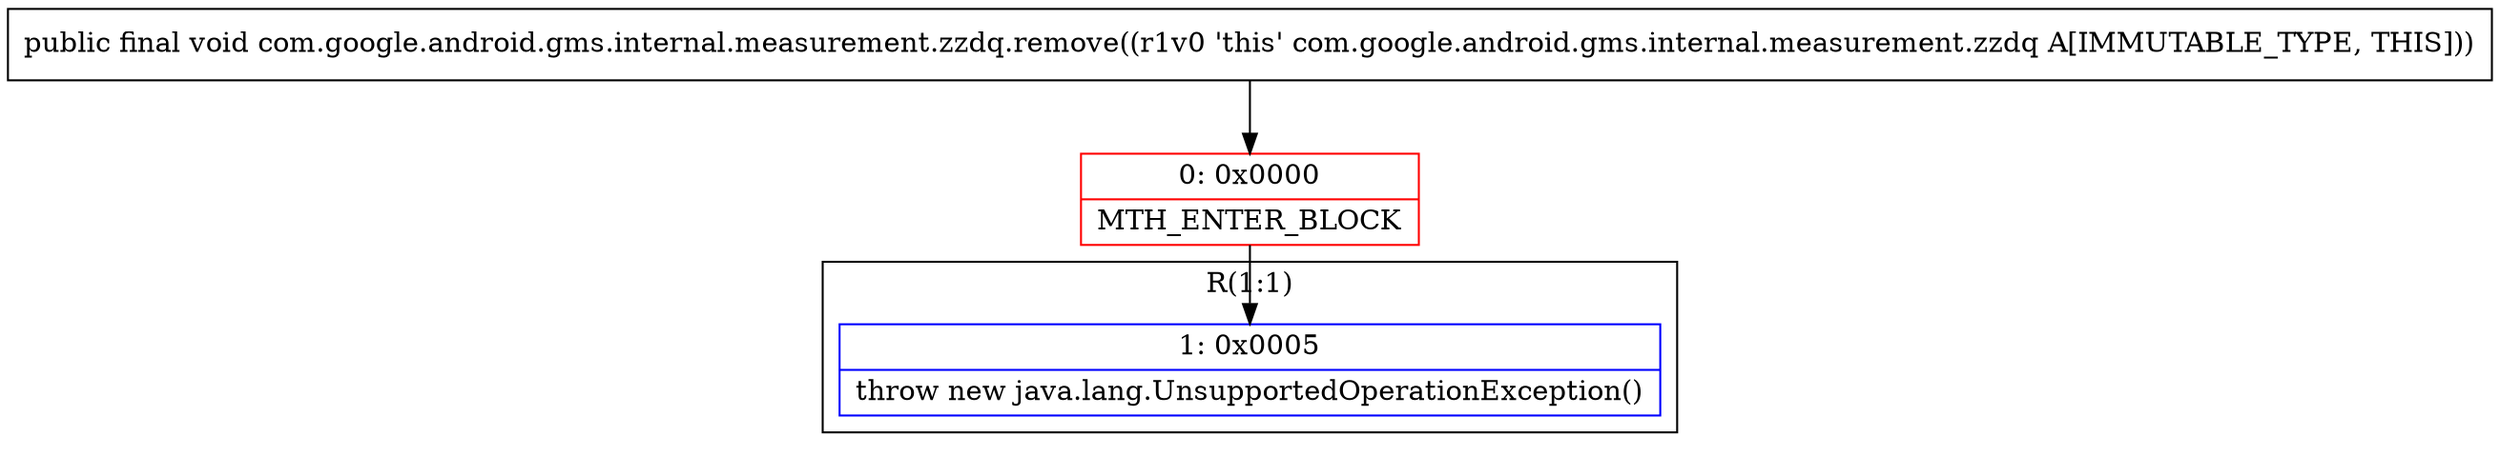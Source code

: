 digraph "CFG forcom.google.android.gms.internal.measurement.zzdq.remove()V" {
subgraph cluster_Region_1882697037 {
label = "R(1:1)";
node [shape=record,color=blue];
Node_1 [shape=record,label="{1\:\ 0x0005|throw new java.lang.UnsupportedOperationException()\l}"];
}
Node_0 [shape=record,color=red,label="{0\:\ 0x0000|MTH_ENTER_BLOCK\l}"];
MethodNode[shape=record,label="{public final void com.google.android.gms.internal.measurement.zzdq.remove((r1v0 'this' com.google.android.gms.internal.measurement.zzdq A[IMMUTABLE_TYPE, THIS])) }"];
MethodNode -> Node_0;
Node_0 -> Node_1;
}

